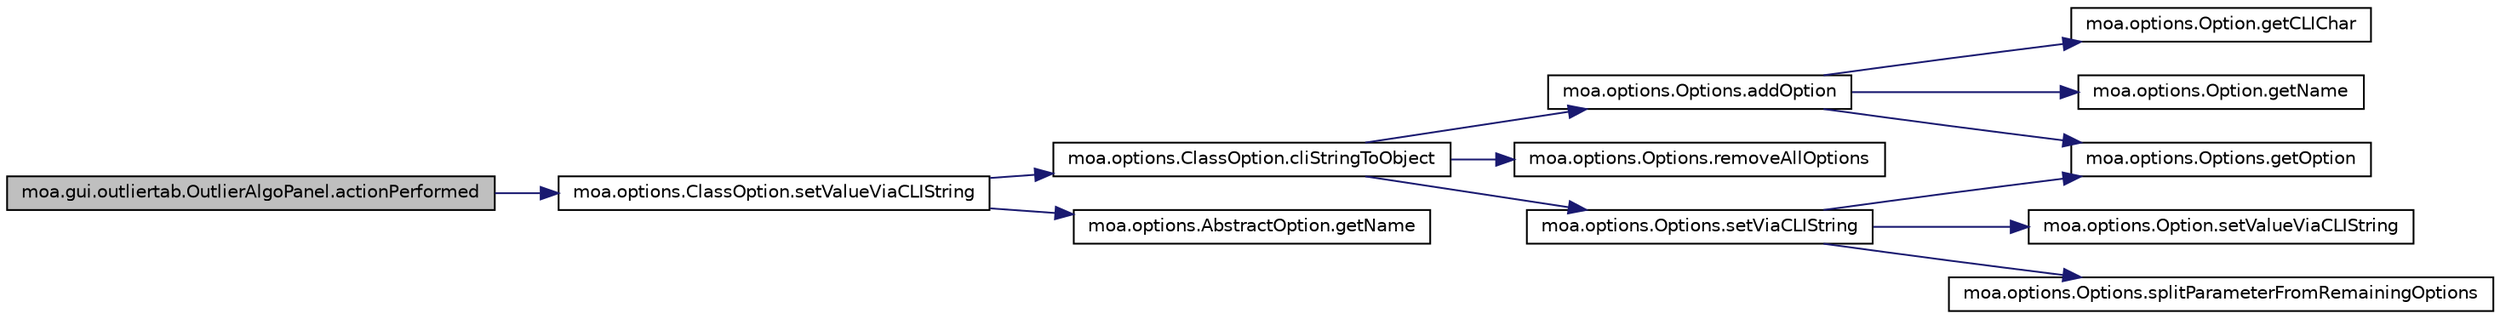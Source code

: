 digraph G
{
  edge [fontname="Helvetica",fontsize="10",labelfontname="Helvetica",labelfontsize="10"];
  node [fontname="Helvetica",fontsize="10",shape=record];
  rankdir=LR;
  Node1 [label="moa.gui.outliertab.OutlierAlgoPanel.actionPerformed",height=0.2,width=0.4,color="black", fillcolor="grey75", style="filled" fontcolor="black"];
  Node1 -> Node2 [color="midnightblue",fontsize="10",style="solid",fontname="Helvetica"];
  Node2 [label="moa.options.ClassOption.setValueViaCLIString",height=0.2,width=0.4,color="black", fillcolor="white", style="filled",URL="$classmoa_1_1options_1_1ClassOption.html#a4b6c97afce0094039ecdb5dc62ceff86",tooltip="Sets value of this option via the Command Line Interface text."];
  Node2 -> Node3 [color="midnightblue",fontsize="10",style="solid",fontname="Helvetica"];
  Node3 [label="moa.options.ClassOption.cliStringToObject",height=0.2,width=0.4,color="black", fillcolor="white", style="filled",URL="$classmoa_1_1options_1_1ClassOption.html#a53dc498910eecec509406522b9058796"];
  Node3 -> Node4 [color="midnightblue",fontsize="10",style="solid",fontname="Helvetica"];
  Node4 [label="moa.options.Options.addOption",height=0.2,width=0.4,color="black", fillcolor="white", style="filled",URL="$classmoa_1_1options_1_1Options.html#a1886243eaecde00151eb2787c6501d6f"];
  Node4 -> Node5 [color="midnightblue",fontsize="10",style="solid",fontname="Helvetica"];
  Node5 [label="moa.options.Option.getCLIChar",height=0.2,width=0.4,color="black", fillcolor="white", style="filled",URL="$interfacemoa_1_1options_1_1Option.html#a0f2bfa3fc25dfbd92be96d007e093c3c",tooltip="Gets the Command Line Interface text of this option."];
  Node4 -> Node6 [color="midnightblue",fontsize="10",style="solid",fontname="Helvetica"];
  Node6 [label="moa.options.Option.getName",height=0.2,width=0.4,color="black", fillcolor="white", style="filled",URL="$interfacemoa_1_1options_1_1Option.html#a28d0b5eb1a547178d6d43c3d8cc89142",tooltip="Gets the name of this option."];
  Node4 -> Node7 [color="midnightblue",fontsize="10",style="solid",fontname="Helvetica"];
  Node7 [label="moa.options.Options.getOption",height=0.2,width=0.4,color="black", fillcolor="white", style="filled",URL="$classmoa_1_1options_1_1Options.html#ad2061f549ed2eb9bb7bc5bbb3ab17019"];
  Node3 -> Node8 [color="midnightblue",fontsize="10",style="solid",fontname="Helvetica"];
  Node8 [label="moa.options.Options.removeAllOptions",height=0.2,width=0.4,color="black", fillcolor="white", style="filled",URL="$classmoa_1_1options_1_1Options.html#a98fbf40bdfd12bd726e998c818be29e6"];
  Node3 -> Node9 [color="midnightblue",fontsize="10",style="solid",fontname="Helvetica"];
  Node9 [label="moa.options.Options.setViaCLIString",height=0.2,width=0.4,color="black", fillcolor="white", style="filled",URL="$classmoa_1_1options_1_1Options.html#a6fb4bce4cd3933247ad37a471cefdd47"];
  Node9 -> Node7 [color="midnightblue",fontsize="10",style="solid",fontname="Helvetica"];
  Node9 -> Node10 [color="midnightblue",fontsize="10",style="solid",fontname="Helvetica"];
  Node10 [label="moa.options.Option.setValueViaCLIString",height=0.2,width=0.4,color="black", fillcolor="white", style="filled",URL="$interfacemoa_1_1options_1_1Option.html#ac522763e8a93b8236980749dcb0b74bc",tooltip="Sets value of this option via the Command Line Interface text."];
  Node9 -> Node11 [color="midnightblue",fontsize="10",style="solid",fontname="Helvetica"];
  Node11 [label="moa.options.Options.splitParameterFromRemainingOptions",height=0.2,width=0.4,color="black", fillcolor="white", style="filled",URL="$classmoa_1_1options_1_1Options.html#a0bbd711d8b12b78f7fe61741035afdbd",tooltip="Internal method that splits a string into two parts - the parameter for the current..."];
  Node2 -> Node12 [color="midnightblue",fontsize="10",style="solid",fontname="Helvetica"];
  Node12 [label="moa.options.AbstractOption.getName",height=0.2,width=0.4,color="black", fillcolor="white", style="filled",URL="$classmoa_1_1options_1_1AbstractOption.html#a26d25b88bb5244ed3c2ec142bd28353d",tooltip="Gets the name of this option."];
}
